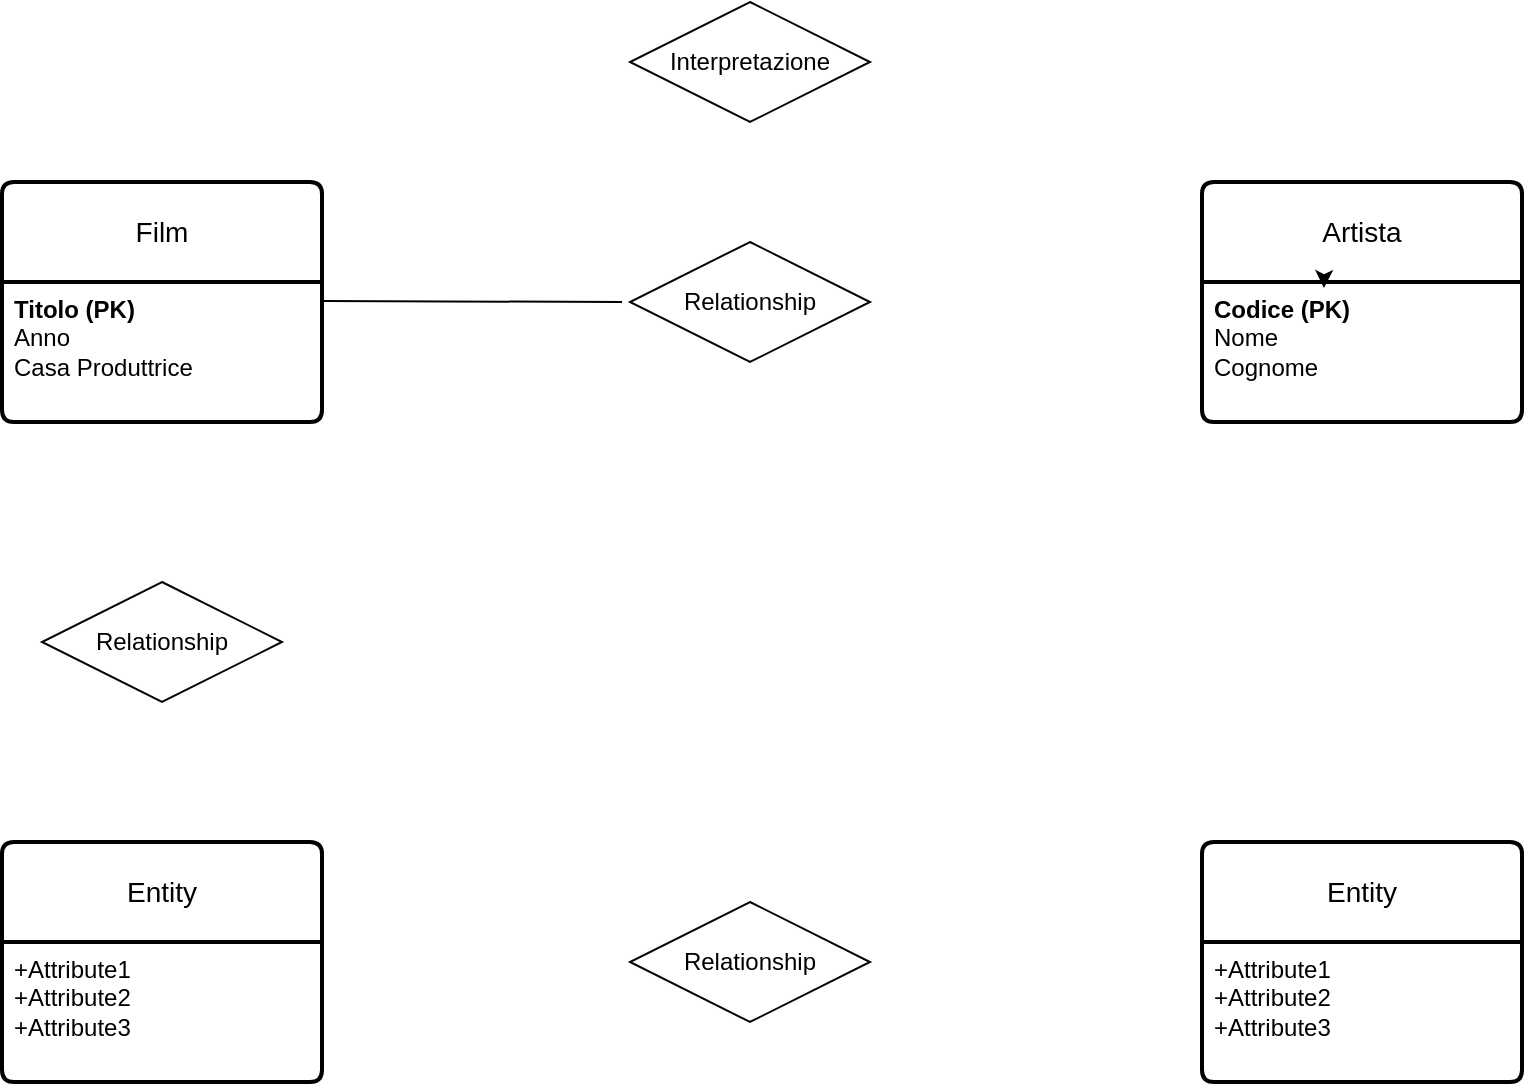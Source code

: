 <mxfile version="24.8.6">
  <diagram name="Pagina-1" id="kYkS6erFt9I9Em-3jXuI">
    <mxGraphModel dx="1434" dy="778" grid="1" gridSize="10" guides="1" tooltips="1" connect="1" arrows="1" fold="1" page="1" pageScale="1" pageWidth="827" pageHeight="1169" math="0" shadow="0">
      <root>
        <mxCell id="0" />
        <mxCell id="1" parent="0" />
        <mxCell id="s8M1L--580XMDshIX3iF-1" value="Interpretazione" style="shape=rhombus;perimeter=rhombusPerimeter;whiteSpace=wrap;html=1;align=center;" vertex="1" parent="1">
          <mxGeometry x="354" y="30" width="120" height="60" as="geometry" />
        </mxCell>
        <mxCell id="s8M1L--580XMDshIX3iF-2" value="Film" style="swimlane;childLayout=stackLayout;horizontal=1;startSize=50;horizontalStack=0;rounded=1;fontSize=14;fontStyle=0;strokeWidth=2;resizeParent=0;resizeLast=1;shadow=0;dashed=0;align=center;arcSize=4;whiteSpace=wrap;html=1;" vertex="1" parent="1">
          <mxGeometry x="40" y="120" width="160" height="120" as="geometry" />
        </mxCell>
        <mxCell id="s8M1L--580XMDshIX3iF-3" value="&lt;b&gt;Titolo (PK)&lt;/b&gt;&lt;div&gt;Anno&lt;/div&gt;&lt;div&gt;Casa Produttrice&lt;/div&gt;" style="align=left;strokeColor=none;fillColor=none;spacingLeft=4;fontSize=12;verticalAlign=top;resizable=0;rotatable=0;part=1;html=1;" vertex="1" parent="s8M1L--580XMDshIX3iF-2">
          <mxGeometry y="50" width="160" height="70" as="geometry" />
        </mxCell>
        <mxCell id="s8M1L--580XMDshIX3iF-4" value="Artista" style="swimlane;childLayout=stackLayout;horizontal=1;startSize=50;horizontalStack=0;rounded=1;fontSize=14;fontStyle=0;strokeWidth=2;resizeParent=0;resizeLast=1;shadow=0;dashed=0;align=center;arcSize=4;whiteSpace=wrap;html=1;" vertex="1" parent="1">
          <mxGeometry x="640" y="120" width="160" height="120" as="geometry" />
        </mxCell>
        <mxCell id="s8M1L--580XMDshIX3iF-5" value="&lt;b&gt;Codice (PK)&lt;/b&gt;&lt;div&gt;Nome&lt;/div&gt;&lt;div&gt;Cognome&lt;/div&gt;" style="align=left;strokeColor=none;fillColor=none;spacingLeft=4;fontSize=12;verticalAlign=top;resizable=0;rotatable=0;part=1;html=1;" vertex="1" parent="s8M1L--580XMDshIX3iF-4">
          <mxGeometry y="50" width="160" height="70" as="geometry" />
        </mxCell>
        <mxCell id="s8M1L--580XMDshIX3iF-6" style="edgeStyle=orthogonalEdgeStyle;rounded=0;orthogonalLoop=1;jettySize=auto;html=1;exitX=0.5;exitY=0;exitDx=0;exitDy=0;entryX=0.381;entryY=0.043;entryDx=0;entryDy=0;entryPerimeter=0;" edge="1" parent="s8M1L--580XMDshIX3iF-4" source="s8M1L--580XMDshIX3iF-5" target="s8M1L--580XMDshIX3iF-5">
          <mxGeometry relative="1" as="geometry" />
        </mxCell>
        <mxCell id="s8M1L--580XMDshIX3iF-7" value="Relationship" style="shape=rhombus;perimeter=rhombusPerimeter;whiteSpace=wrap;html=1;align=center;" vertex="1" parent="1">
          <mxGeometry x="354" y="150" width="120" height="60" as="geometry" />
        </mxCell>
        <mxCell id="s8M1L--580XMDshIX3iF-8" value="Relationship" style="shape=rhombus;perimeter=rhombusPerimeter;whiteSpace=wrap;html=1;align=center;" vertex="1" parent="1">
          <mxGeometry x="60" y="320" width="120" height="60" as="geometry" />
        </mxCell>
        <mxCell id="s8M1L--580XMDshIX3iF-9" value="Relationship" style="shape=rhombus;perimeter=rhombusPerimeter;whiteSpace=wrap;html=1;align=center;" vertex="1" parent="1">
          <mxGeometry x="354" y="480" width="120" height="60" as="geometry" />
        </mxCell>
        <mxCell id="s8M1L--580XMDshIX3iF-10" value="Entity" style="swimlane;childLayout=stackLayout;horizontal=1;startSize=50;horizontalStack=0;rounded=1;fontSize=14;fontStyle=0;strokeWidth=2;resizeParent=0;resizeLast=1;shadow=0;dashed=0;align=center;arcSize=4;whiteSpace=wrap;html=1;" vertex="1" parent="1">
          <mxGeometry x="40" y="450" width="160" height="120" as="geometry" />
        </mxCell>
        <mxCell id="s8M1L--580XMDshIX3iF-11" value="+Attribute1&#xa;+Attribute2&#xa;+Attribute3" style="align=left;strokeColor=none;fillColor=none;spacingLeft=4;fontSize=12;verticalAlign=top;resizable=0;rotatable=0;part=1;html=1;" vertex="1" parent="s8M1L--580XMDshIX3iF-10">
          <mxGeometry y="50" width="160" height="70" as="geometry" />
        </mxCell>
        <mxCell id="s8M1L--580XMDshIX3iF-14" value="Entity" style="swimlane;childLayout=stackLayout;horizontal=1;startSize=50;horizontalStack=0;rounded=1;fontSize=14;fontStyle=0;strokeWidth=2;resizeParent=0;resizeLast=1;shadow=0;dashed=0;align=center;arcSize=4;whiteSpace=wrap;html=1;" vertex="1" parent="1">
          <mxGeometry x="640" y="450" width="160" height="120" as="geometry" />
        </mxCell>
        <mxCell id="s8M1L--580XMDshIX3iF-15" value="+Attribute1&#xa;+Attribute2&#xa;+Attribute3" style="align=left;strokeColor=none;fillColor=none;spacingLeft=4;fontSize=12;verticalAlign=top;resizable=0;rotatable=0;part=1;html=1;" vertex="1" parent="s8M1L--580XMDshIX3iF-14">
          <mxGeometry y="50" width="160" height="70" as="geometry" />
        </mxCell>
        <mxCell id="s8M1L--580XMDshIX3iF-16" value="" style="endArrow=none;html=1;rounded=0;" edge="1" parent="1">
          <mxGeometry relative="1" as="geometry">
            <mxPoint x="200" y="179.5" as="sourcePoint" />
            <mxPoint x="350" y="180" as="targetPoint" />
          </mxGeometry>
        </mxCell>
      </root>
    </mxGraphModel>
  </diagram>
</mxfile>
